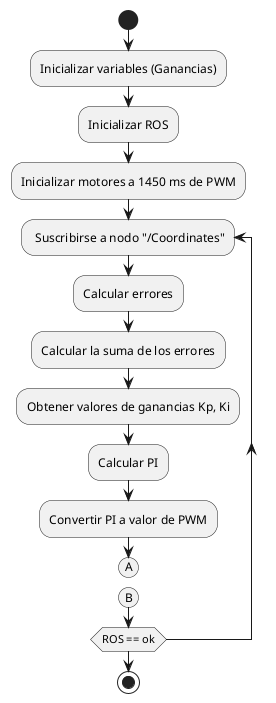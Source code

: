 @startuml control
start
:Inicializar variables (Ganancias);
:Inicializar ROS;
:Inicializar motores a 1450 ms de PWM;
repeat : Suscribirse a nodo "/Coordinates";
  :Calcular errores;
  :Calcular la suma de los errores;
  :Obtener valores de ganancias Kp, Ki;
  :Calcular PI;
  :Convertir PI a valor de PWM;
  (A)
  detach
  (B)
repeat while (ROS == ok)
stop
@enduml